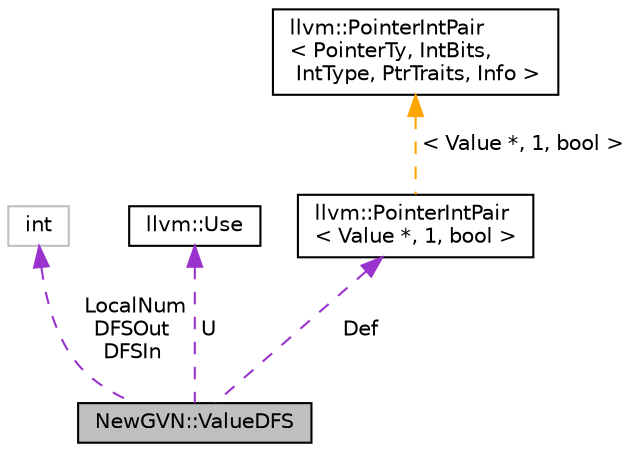 digraph "NewGVN::ValueDFS"
{
 // LATEX_PDF_SIZE
  bgcolor="transparent";
  edge [fontname="Helvetica",fontsize="10",labelfontname="Helvetica",labelfontsize="10"];
  node [fontname="Helvetica",fontsize="10",shape=record];
  Node1 [label="NewGVN::ValueDFS",height=0.2,width=0.4,color="black", fillcolor="grey75", style="filled", fontcolor="black",tooltip=" "];
  Node2 -> Node1 [dir="back",color="darkorchid3",fontsize="10",style="dashed",label=" LocalNum\nDFSOut\nDFSIn" ,fontname="Helvetica"];
  Node2 [label="int",height=0.2,width=0.4,color="grey75",tooltip=" "];
  Node3 -> Node1 [dir="back",color="darkorchid3",fontsize="10",style="dashed",label=" U" ,fontname="Helvetica"];
  Node3 [label="llvm::Use",height=0.2,width=0.4,color="black",URL="$classllvm_1_1Use.html",tooltip="A Use represents the edge between a Value definition and its users."];
  Node4 -> Node1 [dir="back",color="darkorchid3",fontsize="10",style="dashed",label=" Def" ,fontname="Helvetica"];
  Node4 [label="llvm::PointerIntPair\l\< Value *, 1, bool \>",height=0.2,width=0.4,color="black",URL="$classllvm_1_1PointerIntPair.html",tooltip=" "];
  Node5 -> Node4 [dir="back",color="orange",fontsize="10",style="dashed",label=" \< Value *, 1, bool \>" ,fontname="Helvetica"];
  Node5 [label="llvm::PointerIntPair\l\< PointerTy, IntBits,\l IntType, PtrTraits, Info \>",height=0.2,width=0.4,color="black",URL="$classllvm_1_1PointerIntPair.html",tooltip="PointerIntPair - This class implements a pair of a pointer and small integer."];
}
